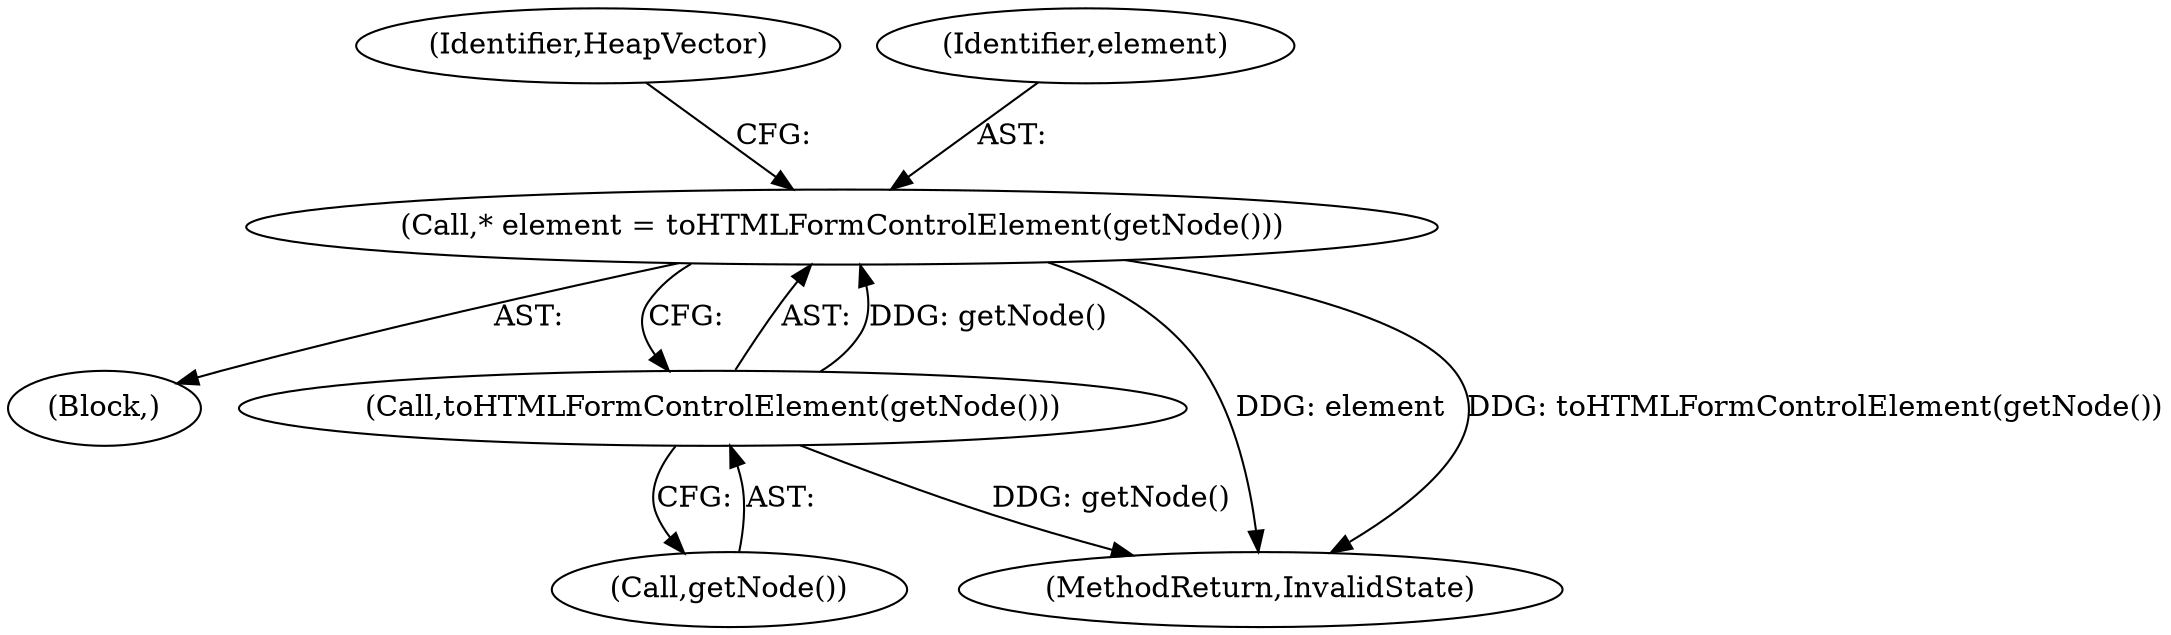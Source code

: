 digraph "0_Chrome_d27468a832d5316884bd02f459cbf493697fd7e1_10@pointer" {
"1000144" [label="(Call,* element = toHTMLFormControlElement(getNode()))"];
"1000146" [label="(Call,toHTMLFormControlElement(getNode()))"];
"1000147" [label="(Call,getNode())"];
"1000144" [label="(Call,* element = toHTMLFormControlElement(getNode()))"];
"1000142" [label="(Block,)"];
"1000149" [label="(Identifier,HeapVector)"];
"1000146" [label="(Call,toHTMLFormControlElement(getNode()))"];
"1000170" [label="(MethodReturn,InvalidState)"];
"1000145" [label="(Identifier,element)"];
"1000144" -> "1000142"  [label="AST: "];
"1000144" -> "1000146"  [label="CFG: "];
"1000145" -> "1000144"  [label="AST: "];
"1000146" -> "1000144"  [label="AST: "];
"1000149" -> "1000144"  [label="CFG: "];
"1000144" -> "1000170"  [label="DDG: element"];
"1000144" -> "1000170"  [label="DDG: toHTMLFormControlElement(getNode())"];
"1000146" -> "1000144"  [label="DDG: getNode()"];
"1000146" -> "1000147"  [label="CFG: "];
"1000147" -> "1000146"  [label="AST: "];
"1000146" -> "1000170"  [label="DDG: getNode()"];
}

